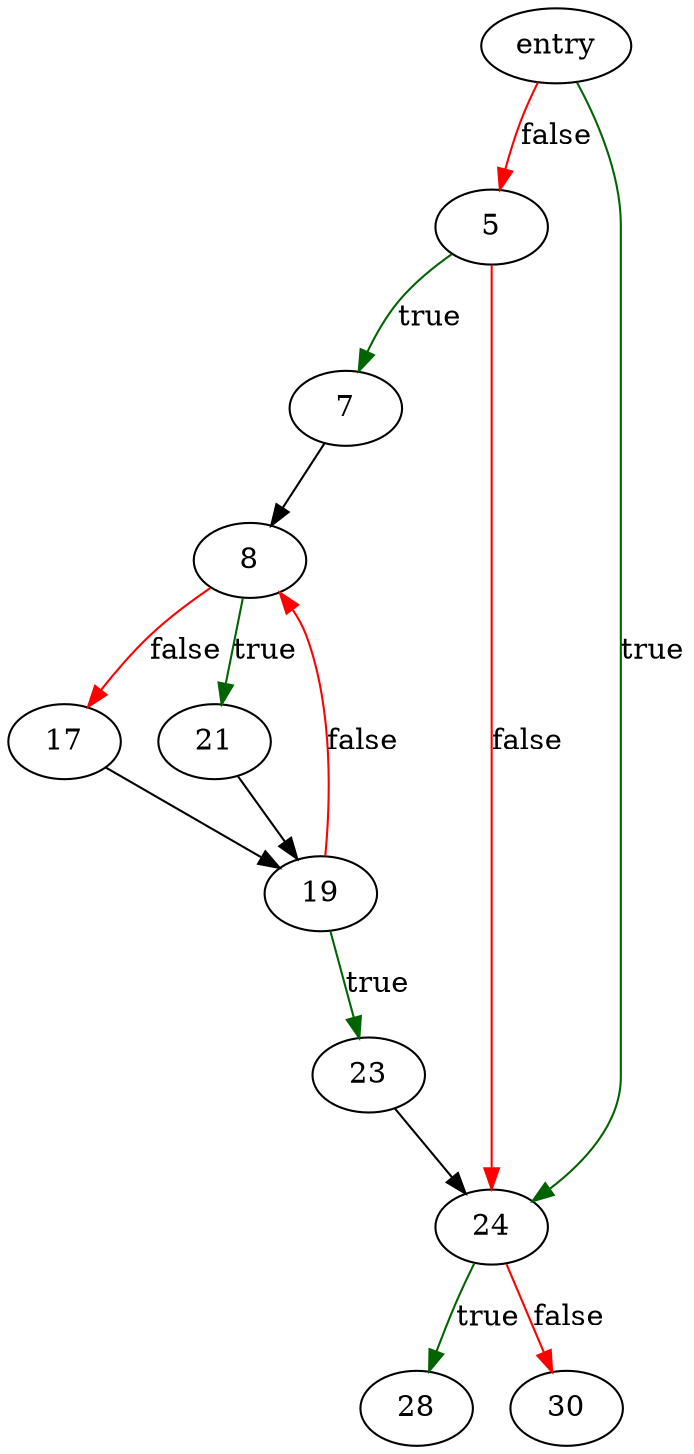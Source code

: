 digraph "print_header" {
	// Node definitions.
	0 [label=entry];
	5;
	7;
	8;
	17;
	19;
	21;
	23;
	24;
	28;
	30;

	// Edge definitions.
	0 -> 5 [
		color=red
		label=false
	];
	0 -> 24 [
		color=darkgreen
		label=true
	];
	5 -> 7 [
		color=darkgreen
		label=true
	];
	5 -> 24 [
		color=red
		label=false
	];
	7 -> 8;
	8 -> 17 [
		color=red
		label=false
	];
	8 -> 21 [
		color=darkgreen
		label=true
	];
	17 -> 19;
	19 -> 8 [
		color=red
		label=false
	];
	19 -> 23 [
		color=darkgreen
		label=true
	];
	21 -> 19;
	23 -> 24;
	24 -> 28 [
		color=darkgreen
		label=true
	];
	24 -> 30 [
		color=red
		label=false
	];
}